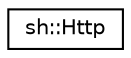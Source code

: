 digraph "Graphical Class Hierarchy"
{
 // LATEX_PDF_SIZE
  edge [fontname="Helvetica",fontsize="10",labelfontname="Helvetica",labelfontsize="10"];
  node [fontname="Helvetica",fontsize="10",shape=record];
  rankdir="LR";
  Node0 [label="sh::Http",height=0.2,width=0.4,color="black", fillcolor="white", style="filled",URL="$classsh_1_1_http.html",tooltip=" "];
}
